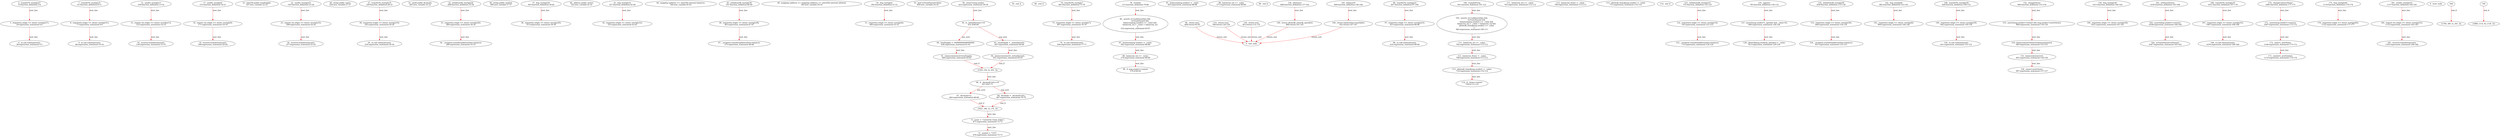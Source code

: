 digraph  {
13 [label="2_ transferTo_txorigin27\n13-function_definition-3-6", type_label=function_definition];
29 [label="3_ require(tx.origin == owner_txorigin27);\n29-expression_statement-4-4", type_label=expression_statement];
38 [label="4_ to.call.value(amount);\n38-expression_statement-5-5", type_label=expression_statement];
61 [label="7_ transferTo_txorigin31\n61-function_definition-8-11", type_label=function_definition];
77 [label="8_ require(tx.origin == owner_txorigin31);\n77-expression_statement-9-9", type_label=expression_statement];
86 [label="9_ to.call.value(amount);\n86-expression_statement-10-10", type_label=expression_statement];
109 [label="12_ sendto_txorigin13\n109-function_definition-13-16", type_label=function_definition];
125 [label="13_ require (tx.origin == owner_txorigin13);\n125-expression_statement-14-14", type_label=expression_statement];
134 [label="14_ receiver.transfer(amount);\n134-expression_statement-15-15", type_label=expression_statement];
155 [label="17_ sendto_txorigin9\n155-function_definition-18-21", type_label=function_definition];
171 [label="18_ require (tx.origin == owner_txorigin9);\n171-expression_statement-19-19", type_label=expression_statement];
180 [label="19_ receiver.transfer(amount);\n180-expression_statement-20-20", type_label=expression_statement];
187 [label="21_ uint256 public totalSupply;\n187-new_variable-22-22", type_label=new_variable];
192 [label="22_ sendto_txorigin25\n192-function_definition-23-26", type_label=function_definition];
208 [label="23_ require (tx.origin == owner_txorigin25);\n208-expression_statement-24-24", type_label=expression_statement];
217 [label="24_ receiver.transfer(amount);\n217-expression_statement-25-25", type_label=expression_statement];
224 [label="26_ string public name;\n224-new_variable-27-27", type_label=new_variable];
229 [label="27_ transferTo_txorigin19\n229-function_definition-28-31", type_label=function_definition];
245 [label="28_ require(tx.origin == owner_txorigin19);\n245-expression_statement-29-29", type_label=expression_statement];
254 [label="29_ to.call.value(amount);\n254-expression_statement-30-30", type_label=expression_statement];
263 [label="31_ uint8 public decimals;\n263-new_variable-32-32", type_label=new_variable];
268 [label="32_ withdrawAll_txorigin26\n268-function_definition-33-36", type_label=function_definition];
280 [label="33_ require(tx.origin == owner_txorigin26);\n280-expression_statement-34-34", type_label=expression_statement];
289 [label="34_ _recipient.transfer(address(this).balance);\n289-expression_statement-35-35", type_label=expression_statement];
300 [label="36_ string public symbol;\n300-new_variable-37-37", type_label=new_variable];
305 [label="37_ bug_txorigin20\n305-function_definition-38-40", type_label=function_definition];
313 [label="38_ require(tx.origin == owner_txorigin20);\n313-expression_statement-39-39", type_label=expression_statement];
322 [label="40_ address public owner;\n322-new_variable-41-41", type_label=new_variable];
327 [label="41_ bug_txorigin32\n327-function_definition-42-44", type_label=function_definition];
335 [label="42_ require(tx.origin == owner_txorigin32);\n335-expression_statement-43-43", type_label=expression_statement];
344 [label="44_ mapping (address => uint256) internal balances;\n344-new_variable-45-45", type_label=new_variable];
351 [label="45_ withdrawAll_txorigin38\n351-function_definition-46-49", type_label=function_definition];
363 [label="46_ require(tx.origin == owner_txorigin38);\n363-expression_statement-47-47", type_label=expression_statement];
372 [label="47_ _recipient.transfer(address(this).balance);\n372-expression_statement-48-48", type_label=expression_statement];
383 [label="49_ mapping (address => mapping (address => uint256)) internal allowed;\n383-new_variable-50-50", type_label=new_variable];
392 [label="50_ bug_txorigin4\n392-function_definition-51-53", type_label=function_definition];
400 [label="51_ require(tx.origin == owner_txorigin4);\n400-expression_statement-52-52", type_label=expression_statement];
409 [label="53_ bool isTransPaused=false;\n409-new_variable-54-54", type_label=new_variable];
425 [label="58_ owner=msg.sender;\n425-expression_statement-59-59", type_label=expression_statement];
431 [label="59_ if__initialAmount<=0\n431-if-60-66", type_label=if];
1595 [label="59_ end_if", type_label=end_if];
436 [label="60_ totalSupply = 100000000000000000;\n436-expression_statement-61-61", type_label=expression_statement];
440 [label="61_ balances[owner]=totalSupply;\n440-expression_statement-62-62", type_label=expression_statement];
447 [label="63_ totalSupply = _initialAmount;\n447-expression_statement-64-64", type_label=expression_statement];
451 [label="64_ balances[owner]=_initialAmount;\n451-expression_statement-65-65", type_label=expression_statement];
457 [label="66_ if__decimalUnits<=0\n457-if-67-71", type_label=if];
1621 [label="66_ end_if", type_label=end_if];
462 [label="67_ decimals=2;\n462-expression_statement-68-68", type_label=expression_statement];
467 [label="69_ decimals = _decimalUnits;\n467-expression_statement-70-70", type_label=expression_statement];
471 [label="71_ name = \"CareerOn Chain Token\";\n471-expression_statement-72-72", type_label=expression_statement];
476 [label="72_ symbol = \"COT\";\n476-expression_statement-73-73", type_label=expression_statement];
481 [label="74_ transferTo_txorigin7\n481-function_definition-75-78", type_label=function_definition];
497 [label="75_ require(tx.origin == owner_txorigin7);\n497-expression_statement-76-76", type_label=expression_statement];
506 [label="76_ to.call.value(amount);\n506-expression_statement-77-77", type_label=expression_statement];
515 [label="78_ transfer\n515-function_definition-79-96", type_label=function_definition];
532 [label="82_ assert(_to!=address(this) && \n                !isTransPaused &&\n                balances[msg.sender] >= _value &&\n                balances[_to] + _value > balances[_to]\n        );\n532-expression_statement-83-87", type_label=expression_statement];
562 [label="87_ balances[msg.sender] -= _value;\n562-expression_statement-88-88", type_label=expression_statement];
563 [label="87_ balances[msg.sender] -= _value\n563-expression_statement-88-88", type_label=expression_statement];
570 [label="88_ balances[_to] += _value;\n570-expression_statement-89-89", type_label=expression_statement];
571 [label="88_ balances[_to] += _value\n571-expression_statement-89-89", type_label=expression_statement];
576 [label="89_ if_msg.sender==owner\n576-if-90-94", type_label=if];
1740 [label="89_ end_if", type_label=end_if];
604 [label="94_ return true;\n604-return-95-95", type_label=return];
607 [label="96_ transferTo_txorigin23\n607-function_definition-97-100", type_label=function_definition];
623 [label="97_ require(tx.origin == owner_txorigin23);\n623-expression_statement-98-98", type_label=expression_statement];
632 [label="98_ to.call.value(amount);\n632-expression_statement-99-99", type_label=expression_statement];
641 [label="100_ transferFrom\n641-function_definition-101-121", type_label=function_definition];
662 [label="105_ assert(_to!=address(this) && \n                !isTransPaused &&\n                balances[msg.sender] >= _value &&\n                balances[_to] + _value > balances[_to] &&\n                allowed[_from][msg.sender] >= _value\n        );\n662-expression_statement-106-111", type_label=expression_statement];
702 [label="111_ balances[_to] += _value;\n702-expression_statement-112-112", type_label=expression_statement];
703 [label="111_ balances[_to] += _value\n703-expression_statement-112-112", type_label=expression_statement];
708 [label="112_ balances[_from] -= _value;\n708-expression_statement-113-113", type_label=expression_statement];
709 [label="112_ balances[_from] -= _value\n709-expression_statement-113-113", type_label=expression_statement];
714 [label="113_ allowed[_from][msg.sender] -= _value;\n714-expression_statement-114-114", type_label=expression_statement];
715 [label="113_ allowed[_from][msg.sender] -= _value\n715-expression_statement-114-114", type_label=expression_statement];
724 [label="114_ if__from==owner\n724-if-115-119", type_label=if];
1888 [label="114_ end_if", type_label=end_if];
748 [label="119_ return true;\n748-return-120-120", type_label=return];
751 [label="121_ withdrawAll_txorigin14\n751-function_definition-122-125", type_label=function_definition];
763 [label="122_ require(tx.origin == owner_txorigin14);\n763-expression_statement-123-123", type_label=expression_statement];
772 [label="123_ _recipient.transfer(address(this).balance);\n772-expression_statement-124-124", type_label=expression_statement];
783 [label="125_ approve\n783-function_definition-126-132", type_label=function_definition];
800 [label="127_ assert(msg.sender!=_spender && _value>0);\n800-expression_statement-128-128", type_label=expression_statement];
813 [label="128_ allowed[msg.sender][_spender] = _value;\n813-expression_statement-129-129", type_label=expression_statement];
833 [label="130_ return true;\n833-return-131-131", type_label=return];
836 [label="132_ withdrawAll_txorigin30\n836-function_definition-133-136", type_label=function_definition];
848 [label="133_ require(tx.origin == owner_txorigin30);\n848-expression_statement-134-134", type_label=expression_statement];
857 [label="134_ _recipient.transfer(address(this).balance);\n857-expression_statement-135-135", type_label=expression_statement];
868 [label="136_ allowance\n868-function_definition-137-142", type_label=function_definition];
886 [label="140_ return allowed[_owner][_spender];\n886-return-141-141", type_label=return];
892 [label="142_ bug_txorigin8\n892-function_definition-143-145", type_label=function_definition];
900 [label="143_ require(tx.origin == owner_txorigin8);\n900-expression_statement-144-144", type_label=expression_statement];
909 [label="145_ balanceOf\n909-function_definition-146-148", type_label=function_definition];
922 [label="146_ return balances[accountAddr];\n922-return-147-147", type_label=return];
926 [label="148_ transferTo_txorigin39\n926-function_definition-149-152", type_label=function_definition];
942 [label="149_ require(tx.origin == owner_txorigin39);\n942-expression_statement-150-150", type_label=expression_statement];
951 [label="150_ to.call.value(amount);\n951-expression_statement-151-151", type_label=expression_statement];
960 [label="152_ changeOwner\n960-function_definition-153-159", type_label=function_definition];
968 [label="153_ assert(msg.sender==owner && msg.sender!=newOwner);\n968-expression_statement-154-154", type_label=expression_statement];
983 [label="154_ balances[newOwner]=balances[owner];\n983-expression_statement-155-155", type_label=expression_statement];
991 [label="155_ balances[owner]=0;\n991-expression_statement-156-156", type_label=expression_statement];
997 [label="156_ owner=newOwner;\n997-expression_statement-157-157", type_label=expression_statement];
1013 [label="159_ bug_txorigin36\n1013-function_definition-160-162", type_label=function_definition];
1021 [label="160_ require(tx.origin == owner_txorigin36);\n1021-expression_statement-161-161", type_label=expression_statement];
1030 [label="162_ setPauseStatus\n1030-function_definition-163-166", type_label=function_definition];
1038 [label="163_ assert(msg.sender==owner);\n1038-expression_statement-164-164", type_label=expression_statement];
1047 [label="164_ isTransPaused=isPaused;\n1047-expression_statement-165-165", type_label=expression_statement];
1051 [label="166_ transferTo_txorigin35\n1051-function_definition-167-170", type_label=function_definition];
1067 [label="167_ require(tx.origin == owner_txorigin35);\n1067-expression_statement-168-168", type_label=expression_statement];
1076 [label="168_ to.call.value(amount);\n1076-expression_statement-169-169", type_label=expression_statement];
1085 [label="170_ changeContractName\n1085-function_definition-171-175", type_label=function_definition];
1097 [label="171_ assert(msg.sender==owner);\n1097-expression_statement-172-172", type_label=expression_statement];
1106 [label="172_ name=_newName;\n1106-expression_statement-173-173", type_label=expression_statement];
1110 [label="173_ symbol=_newSymbol;\n1110-expression_statement-174-174", type_label=expression_statement];
1114 [label="175_ bug_txorigin40\n1114-function_definition-176-178", type_label=function_definition];
1122 [label="176_ require(tx.origin == owner_txorigin40);\n1122-expression_statement-177-177", type_label=expression_statement];
1137 [label="181_ sendto_txorigin33\n1137-function_definition-182-185", type_label=function_definition];
1153 [label="182_ require (tx.origin == owner_txorigin33);\n1153-expression_statement-183-183", type_label=expression_statement];
1162 [label="183_ receiver.transfer(amount);\n1162-expression_statement-184-184", type_label=expression_statement];
1 [label="0_ start_node", type_label=start];
2 [label="0_ exit_node", type_label=exit];
"(1595, (59, 2), (65, 3))";
"(1621, (66, 2), (70, 3))";
594;
"(1740, (89, 2), (93, 3))";
740;
"(1888, (114, 8), (118, 3))";
13 -> 29  [color=red, controlflow_type=next_line, edge_type=CFG_edge, key=0, label=next_line];
29 -> 38  [color=red, controlflow_type=next_line, edge_type=CFG_edge, key=0, label=next_line];
61 -> 77  [color=red, controlflow_type=next_line, edge_type=CFG_edge, key=0, label=next_line];
77 -> 86  [color=red, controlflow_type=next_line, edge_type=CFG_edge, key=0, label=next_line];
109 -> 125  [color=red, controlflow_type=next_line, edge_type=CFG_edge, key=0, label=next_line];
125 -> 134  [color=red, controlflow_type=next_line, edge_type=CFG_edge, key=0, label=next_line];
155 -> 171  [color=red, controlflow_type=next_line, edge_type=CFG_edge, key=0, label=next_line];
171 -> 180  [color=red, controlflow_type=next_line, edge_type=CFG_edge, key=0, label=next_line];
192 -> 208  [color=red, controlflow_type=next_line, edge_type=CFG_edge, key=0, label=next_line];
208 -> 217  [color=red, controlflow_type=next_line, edge_type=CFG_edge, key=0, label=next_line];
229 -> 245  [color=red, controlflow_type=next_line, edge_type=CFG_edge, key=0, label=next_line];
245 -> 254  [color=red, controlflow_type=next_line, edge_type=CFG_edge, key=0, label=next_line];
268 -> 280  [color=red, controlflow_type=next_line, edge_type=CFG_edge, key=0, label=next_line];
280 -> 289  [color=red, controlflow_type=next_line, edge_type=CFG_edge, key=0, label=next_line];
305 -> 313  [color=red, controlflow_type=next_line, edge_type=CFG_edge, key=0, label=next_line];
327 -> 335  [color=red, controlflow_type=next_line, edge_type=CFG_edge, key=0, label=next_line];
351 -> 363  [color=red, controlflow_type=next_line, edge_type=CFG_edge, key=0, label=next_line];
363 -> 372  [color=red, controlflow_type=next_line, edge_type=CFG_edge, key=0, label=next_line];
392 -> 400  [color=red, controlflow_type=next_line, edge_type=CFG_edge, key=0, label=next_line];
425 -> 431  [color=red, controlflow_type=next_line, edge_type=CFG_edge, key=0, label=next_line];
431 -> 436  [color=red, controlflow_type=pos_next, edge_type=CFG_edge, key=0, label=pos_next];
431 -> 447  [color=red, controlflow_type=neg_next, edge_type=CFG_edge, key=0, label=neg_next];
436 -> 440  [color=red, controlflow_type=next_line, edge_type=CFG_edge, key=0, label=next_line];
440 -> "(1595, (59, 2), (65, 3))"  [color=red, controlflow_type=end_if, edge_type=CFG_edge, key=0, label=end_if];
447 -> 451  [color=red, controlflow_type=next_line, edge_type=CFG_edge, key=0, label=next_line];
451 -> "(1595, (59, 2), (65, 3))"  [color=red, controlflow_type=end_if, edge_type=CFG_edge, key=0, label=end_if];
457 -> 462  [color=red, controlflow_type=pos_next, edge_type=CFG_edge, key=0, label=pos_next];
457 -> 467  [color=red, controlflow_type=neg_next, edge_type=CFG_edge, key=0, label=neg_next];
462 -> "(1621, (66, 2), (70, 3))"  [color=red, controlflow_type=end_if, edge_type=CFG_edge, key=0, label=end_if];
467 -> "(1621, (66, 2), (70, 3))"  [color=red, controlflow_type=end_if, edge_type=CFG_edge, key=0, label=end_if];
471 -> 476  [color=red, controlflow_type=next_line, edge_type=CFG_edge, key=0, label=next_line];
481 -> 497  [color=red, controlflow_type=next_line, edge_type=CFG_edge, key=0, label=next_line];
497 -> 506  [color=red, controlflow_type=next_line, edge_type=CFG_edge, key=0, label=next_line];
515 -> 532  [color=red, controlflow_type=next_line, edge_type=CFG_edge, key=0, label=next_line];
532 -> 562  [color=red, controlflow_type=next_line, edge_type=CFG_edge, key=0, label=next_line];
562 -> 570  [color=red, controlflow_type=next_line, edge_type=CFG_edge, key=0, label=next_line];
570 -> 576  [color=red, controlflow_type=next_line, edge_type=CFG_edge, key=0, label=next_line];
604 -> 2  [color=red, controlflow_type=return_exit, edge_type=CFG_edge, key=0, label=return_exit];
607 -> 623  [color=red, controlflow_type=next_line, edge_type=CFG_edge, key=0, label=next_line];
623 -> 632  [color=red, controlflow_type=next_line, edge_type=CFG_edge, key=0, label=next_line];
641 -> 662  [color=red, controlflow_type=next_line, edge_type=CFG_edge, key=0, label=next_line];
662 -> 702  [color=red, controlflow_type=next_line, edge_type=CFG_edge, key=0, label=next_line];
702 -> 708  [color=red, controlflow_type=next_line, edge_type=CFG_edge, key=0, label=next_line];
708 -> 714  [color=red, controlflow_type=next_line, edge_type=CFG_edge, key=0, label=next_line];
714 -> 724  [color=red, controlflow_type=next_line, edge_type=CFG_edge, key=0, label=next_line];
748 -> 2  [color=red, controlflow_type=return_exit, edge_type=CFG_edge, key=0, label=return_exit];
751 -> 763  [color=red, controlflow_type=next_line, edge_type=CFG_edge, key=0, label=next_line];
763 -> 772  [color=red, controlflow_type=next_line, edge_type=CFG_edge, key=0, label=next_line];
783 -> 800  [color=red, controlflow_type=next_line, edge_type=CFG_edge, key=0, label=next_line];
800 -> 813  [color=red, controlflow_type=next_line, edge_type=CFG_edge, key=0, label=next_line];
833 -> 2  [color=red, controlflow_type=return_exit, edge_type=CFG_edge, key=0, label=return_exit];
836 -> 848  [color=red, controlflow_type=next_line, edge_type=CFG_edge, key=0, label=next_line];
848 -> 857  [color=red, controlflow_type=next_line, edge_type=CFG_edge, key=0, label=next_line];
868 -> 886  [color=red, controlflow_type=next_line, edge_type=CFG_edge, key=0, label=next_line];
886 -> 2  [color=red, controlflow_type=return_exit, edge_type=CFG_edge, key=0, label=return_exit];
892 -> 900  [color=red, controlflow_type=next_line, edge_type=CFG_edge, key=0, label=next_line];
909 -> 922  [color=red, controlflow_type=next_line, edge_type=CFG_edge, key=0, label=next_line];
922 -> 2  [color=red, controlflow_type=return_exit, edge_type=CFG_edge, key=0, label=return_exit];
926 -> 942  [color=red, controlflow_type=next_line, edge_type=CFG_edge, key=0, label=next_line];
942 -> 951  [color=red, controlflow_type=next_line, edge_type=CFG_edge, key=0, label=next_line];
960 -> 968  [color=red, controlflow_type=next_line, edge_type=CFG_edge, key=0, label=next_line];
968 -> 983  [color=red, controlflow_type=next_line, edge_type=CFG_edge, key=0, label=next_line];
983 -> 991  [color=red, controlflow_type=next_line, edge_type=CFG_edge, key=0, label=next_line];
991 -> 997  [color=red, controlflow_type=next_line, edge_type=CFG_edge, key=0, label=next_line];
1013 -> 1021  [color=red, controlflow_type=next_line, edge_type=CFG_edge, key=0, label=next_line];
1030 -> 1038  [color=red, controlflow_type=next_line, edge_type=CFG_edge, key=0, label=next_line];
1038 -> 1047  [color=red, controlflow_type=next_line, edge_type=CFG_edge, key=0, label=next_line];
1051 -> 1067  [color=red, controlflow_type=next_line, edge_type=CFG_edge, key=0, label=next_line];
1067 -> 1076  [color=red, controlflow_type=next_line, edge_type=CFG_edge, key=0, label=next_line];
1085 -> 1097  [color=red, controlflow_type=next_line, edge_type=CFG_edge, key=0, label=next_line];
1097 -> 1106  [color=red, controlflow_type=next_line, edge_type=CFG_edge, key=0, label=next_line];
1106 -> 1110  [color=red, controlflow_type=next_line, edge_type=CFG_edge, key=0, label=next_line];
1114 -> 1122  [color=red, controlflow_type=next_line, edge_type=CFG_edge, key=0, label=next_line];
1137 -> 1153  [color=red, controlflow_type=next_line, edge_type=CFG_edge, key=0, label=next_line];
1153 -> 1162  [color=red, controlflow_type=next_line, edge_type=CFG_edge, key=0, label=next_line];
"(1595, (59, 2), (65, 3))" -> 457  [color=red, controlflow_type=next_line, edge_type=CFG_edge, key=0, label=next_line];
"(1621, (66, 2), (70, 3))" -> 471  [color=red, controlflow_type=next_line, edge_type=CFG_edge, key=0, label=next_line];
594 -> "(1740, (89, 2), (93, 3))"  [color=red, controlflow_type=end_if, edge_type=CFG_edge, key=0, label=end_if];
740 -> "(1888, (114, 8), (118, 3))"  [color=red, controlflow_type=end_if, edge_type=CFG_edge, key=0, label=end_if];
}
